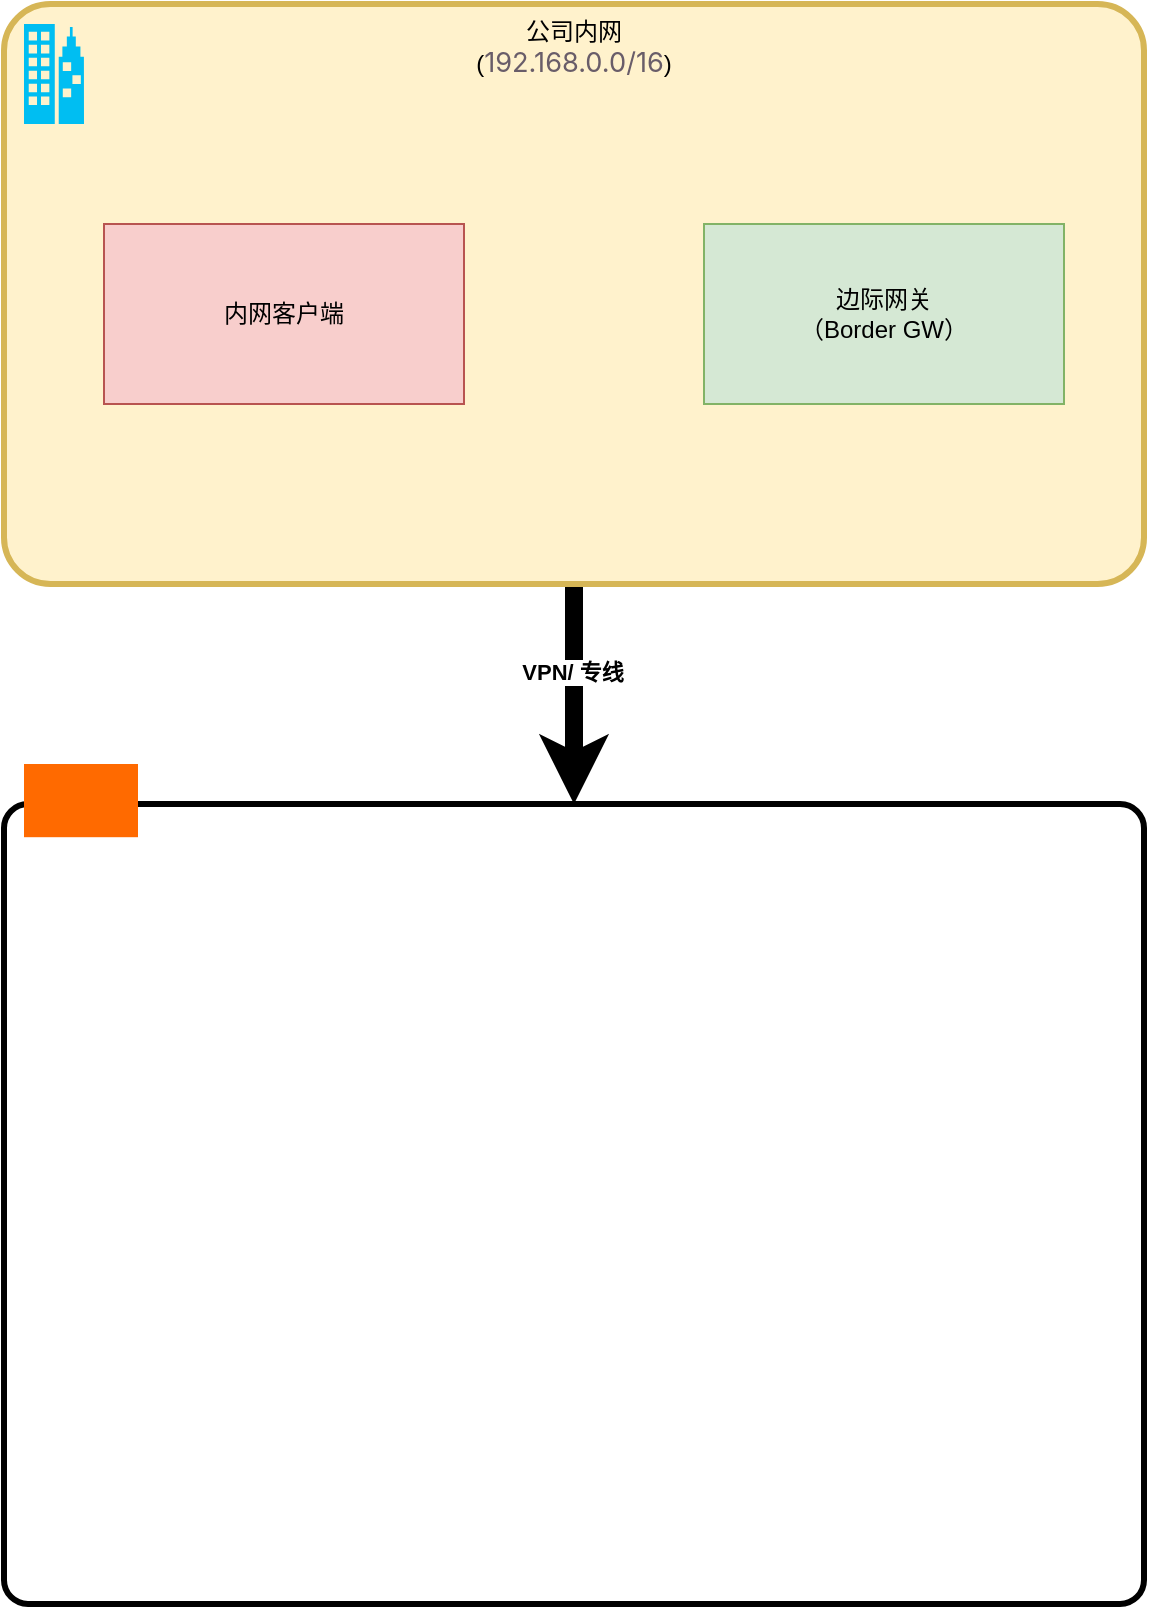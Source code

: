 <mxfile version="28.2.1">
  <diagram name="Page-1" id="5EUUsYe5BdCuTAwYtzyW">
    <mxGraphModel dx="925" dy="585" grid="1" gridSize="10" guides="1" tooltips="1" connect="1" arrows="1" fold="1" page="1" pageScale="1" pageWidth="850" pageHeight="1100" math="0" shadow="0">
      <root>
        <mxCell id="0" />
        <mxCell id="1" parent="0" />
        <mxCell id="vxpXyjJ1BgaewFKf-Y3P-8" style="edgeStyle=orthogonalEdgeStyle;rounded=0;orthogonalLoop=1;jettySize=auto;html=1;entryX=0.5;entryY=0;entryDx=0;entryDy=0;strokeWidth=9;" parent="1" source="vxpXyjJ1BgaewFKf-Y3P-1" target="vxpXyjJ1BgaewFKf-Y3P-5" edge="1">
          <mxGeometry relative="1" as="geometry" />
        </mxCell>
        <mxCell id="vxpXyjJ1BgaewFKf-Y3P-9" value="&lt;b&gt;VPN/ 专线&lt;/b&gt;" style="edgeLabel;html=1;align=center;verticalAlign=middle;resizable=0;points=[];" parent="vxpXyjJ1BgaewFKf-Y3P-8" vertex="1" connectable="0">
          <mxGeometry x="-0.2" y="-1" relative="1" as="geometry">
            <mxPoint as="offset" />
          </mxGeometry>
        </mxCell>
        <mxCell id="vxpXyjJ1BgaewFKf-Y3P-1" value="公司内网&lt;br&gt;&lt;span&gt;(&lt;span style=&quot;color: rgb(105, 93, 105); font-family: Inter, -apple-system, BlinkMacSystemFont, &amp;quot;Segoe UI&amp;quot;, &amp;quot;SF Pro SC&amp;quot;, &amp;quot;SF Pro Display&amp;quot;, &amp;quot;SF Pro Icons&amp;quot;, &amp;quot;PingFang SC&amp;quot;, &amp;quot;Hiragino Sans GB&amp;quot;, &amp;quot;Microsoft YaHei&amp;quot;, &amp;quot;Helvetica Neue&amp;quot;, Helvetica, Arial, &amp;quot;Times New Roman&amp;quot;, &amp;quot;Arial Unicode MS&amp;quot;, &amp;quot;Lucida Sans Unicode&amp;quot;, KaTeX_Main, sans-serif; font-size: 13.6px; text-align: start; white-space: pre;&quot;&gt;192.168.0.0/16&lt;/span&gt;)&lt;/span&gt;" style="rounded=1;whiteSpace=wrap;html=1;arcSize=8;strokeWidth=3;fillColor=#fff2cc;strokeColor=#d6b656;verticalAlign=top;" parent="1" vertex="1">
          <mxGeometry x="40" y="20" width="570" height="290" as="geometry" />
        </mxCell>
        <mxCell id="vxpXyjJ1BgaewFKf-Y3P-2" value="" style="verticalLabelPosition=bottom;html=1;verticalAlign=top;align=center;strokeColor=none;fillColor=#00BEF2;shape=mxgraph.azure.enterprise;pointerEvents=1;" parent="1" vertex="1">
          <mxGeometry x="50" y="30" width="30" height="50" as="geometry" />
        </mxCell>
        <mxCell id="vxpXyjJ1BgaewFKf-Y3P-3" value="内网客户端" style="rounded=0;whiteSpace=wrap;html=1;fillColor=#f8cecc;strokeColor=#b85450;" parent="1" vertex="1">
          <mxGeometry x="90" y="130" width="180" height="90" as="geometry" />
        </mxCell>
        <mxCell id="vxpXyjJ1BgaewFKf-Y3P-4" value="边际网关&lt;br&gt;（Border GW）" style="rounded=0;whiteSpace=wrap;html=1;fillColor=#d5e8d4;strokeColor=#82b366;" parent="1" vertex="1">
          <mxGeometry x="390" y="130" width="180" height="90" as="geometry" />
        </mxCell>
        <mxCell id="vxpXyjJ1BgaewFKf-Y3P-5" value="" style="rounded=1;whiteSpace=wrap;html=1;arcSize=3;strokeWidth=3;" parent="1" vertex="1">
          <mxGeometry x="40" y="420" width="570" height="400" as="geometry" />
        </mxCell>
        <mxCell id="vxpXyjJ1BgaewFKf-Y3P-6" value="" style="points=[];aspect=fixed;html=1;align=center;shadow=0;dashed=0;fillColor=#FF6A00;strokeColor=none;shape=mxgraph.alibaba_cloud.vpc_virtual_private_cloud;" parent="1" vertex="1">
          <mxGeometry x="50" y="400" width="57" height="36.6" as="geometry" />
        </mxCell>
      </root>
    </mxGraphModel>
  </diagram>
</mxfile>
